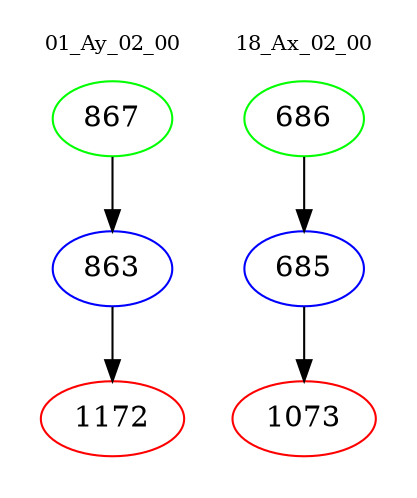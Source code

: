 digraph{
subgraph cluster_0 {
color = white
label = "01_Ay_02_00";
fontsize=10;
T0_867 [label="867", color="green"]
T0_867 -> T0_863 [color="black"]
T0_863 [label="863", color="blue"]
T0_863 -> T0_1172 [color="black"]
T0_1172 [label="1172", color="red"]
}
subgraph cluster_1 {
color = white
label = "18_Ax_02_00";
fontsize=10;
T1_686 [label="686", color="green"]
T1_686 -> T1_685 [color="black"]
T1_685 [label="685", color="blue"]
T1_685 -> T1_1073 [color="black"]
T1_1073 [label="1073", color="red"]
}
}
